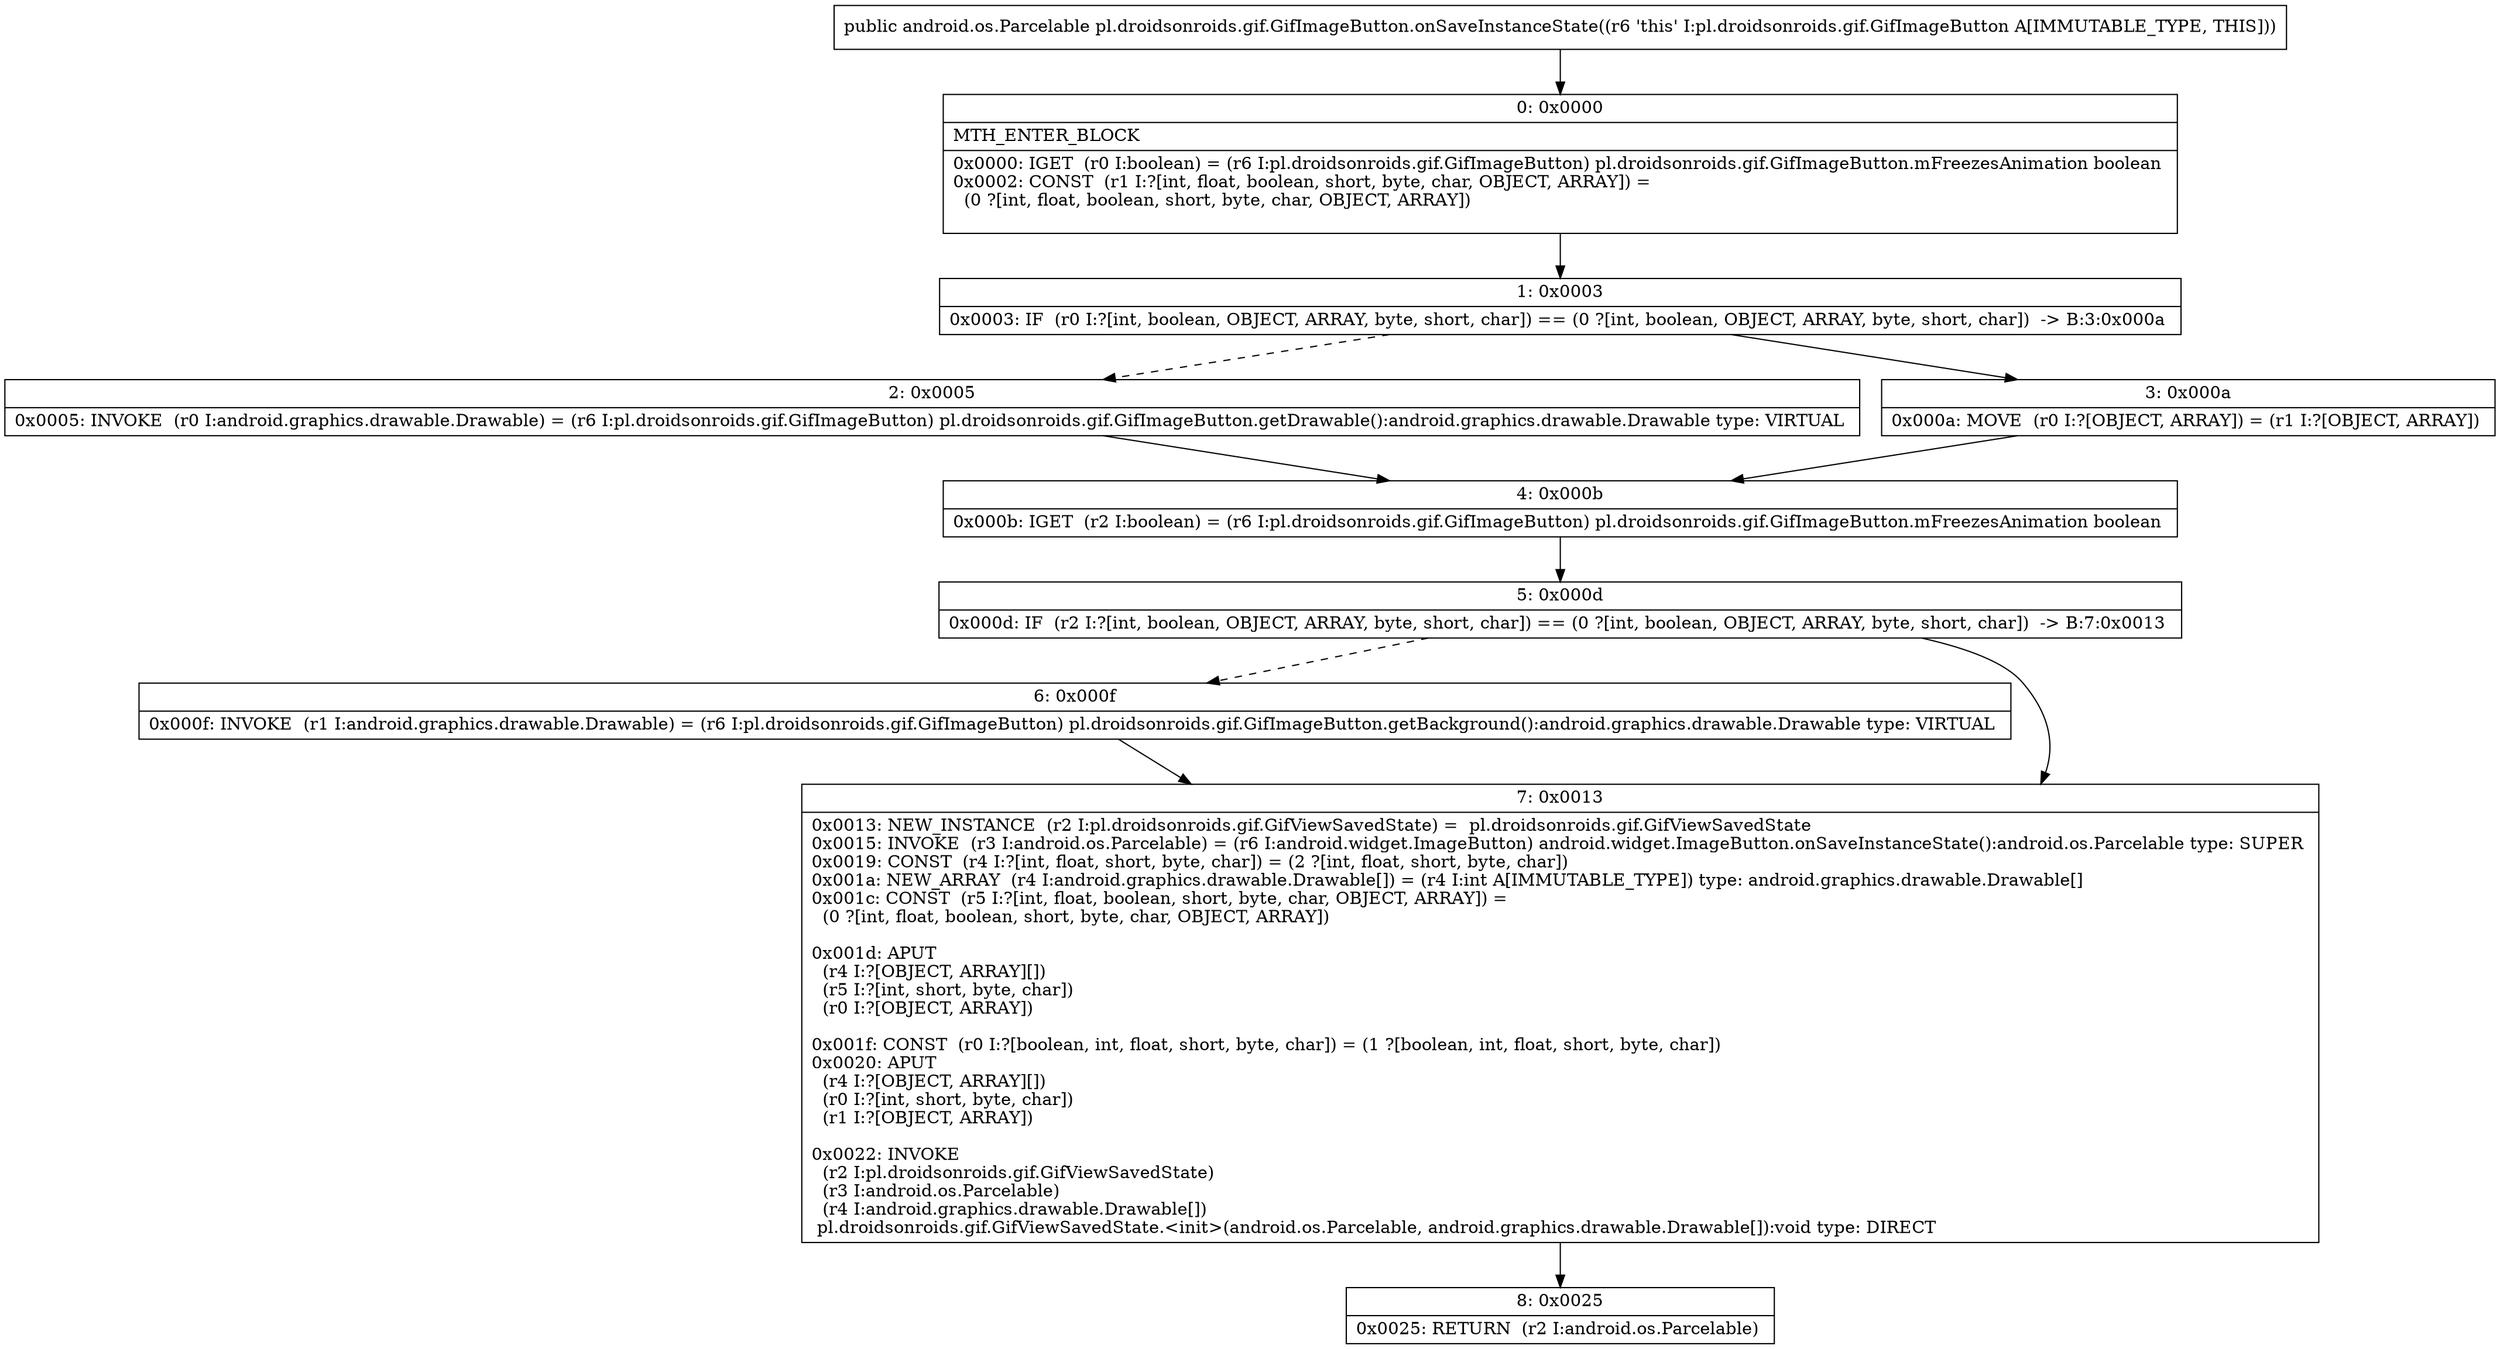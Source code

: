 digraph "CFG forpl.droidsonroids.gif.GifImageButton.onSaveInstanceState()Landroid\/os\/Parcelable;" {
Node_0 [shape=record,label="{0\:\ 0x0000|MTH_ENTER_BLOCK\l|0x0000: IGET  (r0 I:boolean) = (r6 I:pl.droidsonroids.gif.GifImageButton) pl.droidsonroids.gif.GifImageButton.mFreezesAnimation boolean \l0x0002: CONST  (r1 I:?[int, float, boolean, short, byte, char, OBJECT, ARRAY]) = \l  (0 ?[int, float, boolean, short, byte, char, OBJECT, ARRAY])\l \l}"];
Node_1 [shape=record,label="{1\:\ 0x0003|0x0003: IF  (r0 I:?[int, boolean, OBJECT, ARRAY, byte, short, char]) == (0 ?[int, boolean, OBJECT, ARRAY, byte, short, char])  \-\> B:3:0x000a \l}"];
Node_2 [shape=record,label="{2\:\ 0x0005|0x0005: INVOKE  (r0 I:android.graphics.drawable.Drawable) = (r6 I:pl.droidsonroids.gif.GifImageButton) pl.droidsonroids.gif.GifImageButton.getDrawable():android.graphics.drawable.Drawable type: VIRTUAL \l}"];
Node_3 [shape=record,label="{3\:\ 0x000a|0x000a: MOVE  (r0 I:?[OBJECT, ARRAY]) = (r1 I:?[OBJECT, ARRAY]) \l}"];
Node_4 [shape=record,label="{4\:\ 0x000b|0x000b: IGET  (r2 I:boolean) = (r6 I:pl.droidsonroids.gif.GifImageButton) pl.droidsonroids.gif.GifImageButton.mFreezesAnimation boolean \l}"];
Node_5 [shape=record,label="{5\:\ 0x000d|0x000d: IF  (r2 I:?[int, boolean, OBJECT, ARRAY, byte, short, char]) == (0 ?[int, boolean, OBJECT, ARRAY, byte, short, char])  \-\> B:7:0x0013 \l}"];
Node_6 [shape=record,label="{6\:\ 0x000f|0x000f: INVOKE  (r1 I:android.graphics.drawable.Drawable) = (r6 I:pl.droidsonroids.gif.GifImageButton) pl.droidsonroids.gif.GifImageButton.getBackground():android.graphics.drawable.Drawable type: VIRTUAL \l}"];
Node_7 [shape=record,label="{7\:\ 0x0013|0x0013: NEW_INSTANCE  (r2 I:pl.droidsonroids.gif.GifViewSavedState) =  pl.droidsonroids.gif.GifViewSavedState \l0x0015: INVOKE  (r3 I:android.os.Parcelable) = (r6 I:android.widget.ImageButton) android.widget.ImageButton.onSaveInstanceState():android.os.Parcelable type: SUPER \l0x0019: CONST  (r4 I:?[int, float, short, byte, char]) = (2 ?[int, float, short, byte, char]) \l0x001a: NEW_ARRAY  (r4 I:android.graphics.drawable.Drawable[]) = (r4 I:int A[IMMUTABLE_TYPE]) type: android.graphics.drawable.Drawable[] \l0x001c: CONST  (r5 I:?[int, float, boolean, short, byte, char, OBJECT, ARRAY]) = \l  (0 ?[int, float, boolean, short, byte, char, OBJECT, ARRAY])\l \l0x001d: APUT  \l  (r4 I:?[OBJECT, ARRAY][])\l  (r5 I:?[int, short, byte, char])\l  (r0 I:?[OBJECT, ARRAY])\l \l0x001f: CONST  (r0 I:?[boolean, int, float, short, byte, char]) = (1 ?[boolean, int, float, short, byte, char]) \l0x0020: APUT  \l  (r4 I:?[OBJECT, ARRAY][])\l  (r0 I:?[int, short, byte, char])\l  (r1 I:?[OBJECT, ARRAY])\l \l0x0022: INVOKE  \l  (r2 I:pl.droidsonroids.gif.GifViewSavedState)\l  (r3 I:android.os.Parcelable)\l  (r4 I:android.graphics.drawable.Drawable[])\l pl.droidsonroids.gif.GifViewSavedState.\<init\>(android.os.Parcelable, android.graphics.drawable.Drawable[]):void type: DIRECT \l}"];
Node_8 [shape=record,label="{8\:\ 0x0025|0x0025: RETURN  (r2 I:android.os.Parcelable) \l}"];
MethodNode[shape=record,label="{public android.os.Parcelable pl.droidsonroids.gif.GifImageButton.onSaveInstanceState((r6 'this' I:pl.droidsonroids.gif.GifImageButton A[IMMUTABLE_TYPE, THIS])) }"];
MethodNode -> Node_0;
Node_0 -> Node_1;
Node_1 -> Node_2[style=dashed];
Node_1 -> Node_3;
Node_2 -> Node_4;
Node_3 -> Node_4;
Node_4 -> Node_5;
Node_5 -> Node_6[style=dashed];
Node_5 -> Node_7;
Node_6 -> Node_7;
Node_7 -> Node_8;
}

